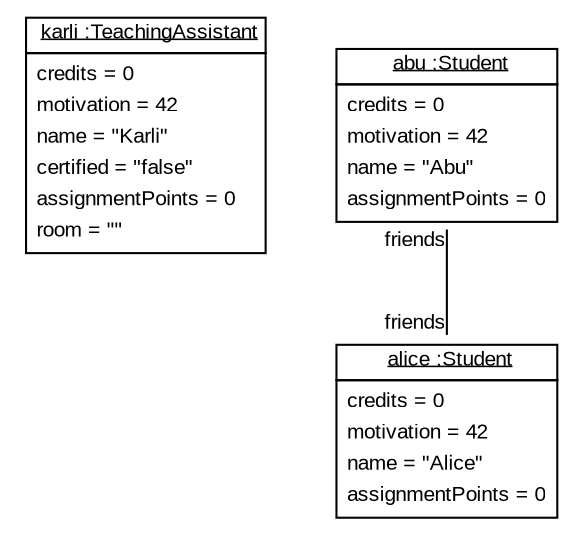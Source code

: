 graph ObjectDiagram {
   node [shape = none, fontsize = 10, fontname = "Arial"];
   edge [fontsize = 10, fontname = "Arial"];
   compound=true;

karli [label=<<table border='0' cellborder='1' cellspacing='0'> <tr> <td href="../examples/org/sdmlib/examples/studyrightWithAssignments/model/TeachingAssistant.java"> <u>karli :TeachingAssistant</u></td></tr><tr><td><table border='0' cellborder='0' cellspacing='0'><tr><td align='left'>credits = 0</td></tr><tr><td align='left'>motivation = 42</td></tr><tr><td align='left'>name = "Karli"</td></tr><tr><td align='left'>certified = "false"</td></tr><tr><td align='left'>assignmentPoints = 0</td></tr><tr><td align='left'>room = ""</td></tr></table></td></tr></table>>];
abu [label=<<table border='0' cellborder='1' cellspacing='0'> <tr> <td href="../examples/org/sdmlib/examples/studyrightWithAssignments/model/Student.java"> <u>abu :Student</u></td></tr><tr><td><table border='0' cellborder='0' cellspacing='0'><tr><td align='left'>credits = 0</td></tr><tr><td align='left'>motivation = 42</td></tr><tr><td align='left'>name = "Abu"</td></tr><tr><td align='left'>assignmentPoints = 0</td></tr></table></td></tr></table>>];
alice [label=<<table border='0' cellborder='1' cellspacing='0'> <tr> <td href="../examples/org/sdmlib/examples/studyrightWithAssignments/model/Student.java"> <u>alice :Student</u></td></tr><tr><td><table border='0' cellborder='0' cellspacing='0'><tr><td align='left'>credits = 0</td></tr><tr><td align='left'>motivation = 42</td></tr><tr><td align='left'>name = "Alice"</td></tr><tr><td align='left'>assignmentPoints = 0</td></tr></table></td></tr></table>>];

abu -- alice [headlabel = "friends" taillabel = "friends"];
}
